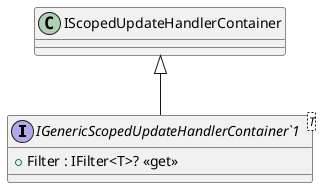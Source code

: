 @startuml
interface "IGenericScopedUpdateHandlerContainer`1"<T> {
    + Filter : IFilter<T>? <<get>>
}
IScopedUpdateHandlerContainer <|-- "IGenericScopedUpdateHandlerContainer`1"
@enduml
